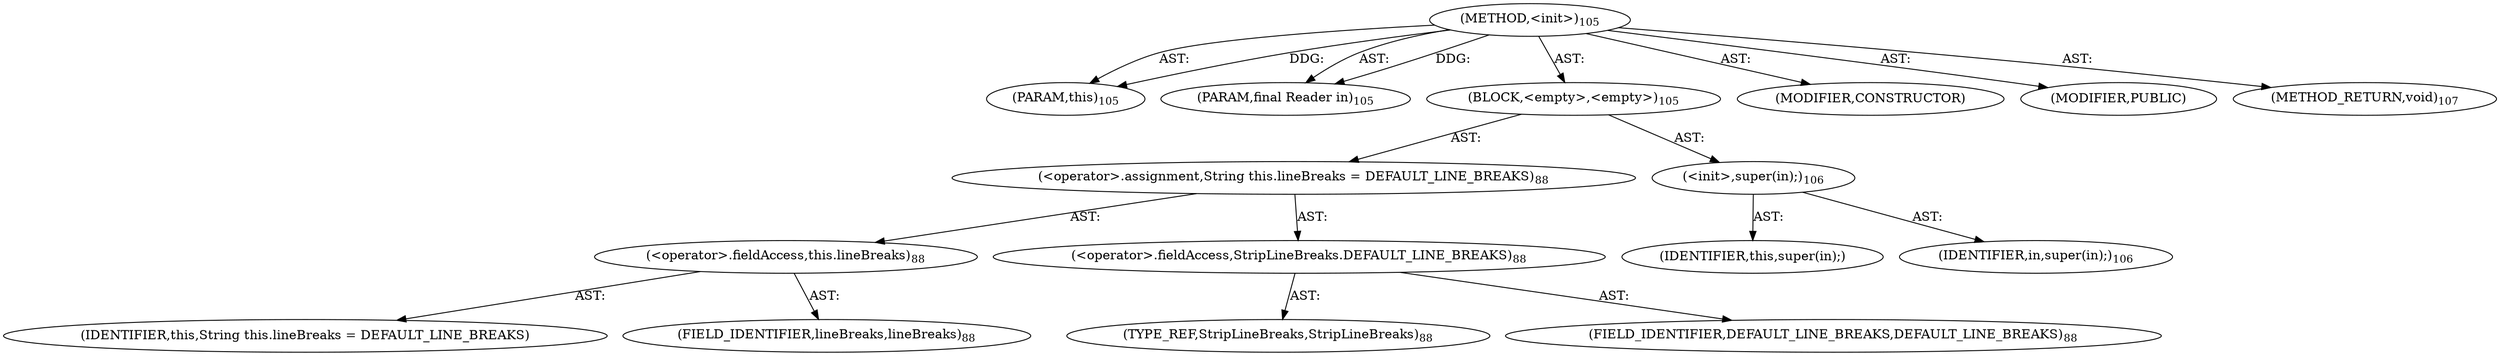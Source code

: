 digraph "&lt;init&gt;" {  
"111669149697" [label = <(METHOD,&lt;init&gt;)<SUB>105</SUB>> ]
"115964116997" [label = <(PARAM,this)<SUB>105</SUB>> ]
"115964116998" [label = <(PARAM,final Reader in)<SUB>105</SUB>> ]
"25769803777" [label = <(BLOCK,&lt;empty&gt;,&lt;empty&gt;)<SUB>105</SUB>> ]
"30064771077" [label = <(&lt;operator&gt;.assignment,String this.lineBreaks = DEFAULT_LINE_BREAKS)<SUB>88</SUB>> ]
"30064771078" [label = <(&lt;operator&gt;.fieldAccess,this.lineBreaks)<SUB>88</SUB>> ]
"68719476746" [label = <(IDENTIFIER,this,String this.lineBreaks = DEFAULT_LINE_BREAKS)> ]
"55834574850" [label = <(FIELD_IDENTIFIER,lineBreaks,lineBreaks)<SUB>88</SUB>> ]
"30064771079" [label = <(&lt;operator&gt;.fieldAccess,StripLineBreaks.DEFAULT_LINE_BREAKS)<SUB>88</SUB>> ]
"180388626433" [label = <(TYPE_REF,StripLineBreaks,StripLineBreaks)<SUB>88</SUB>> ]
"55834574851" [label = <(FIELD_IDENTIFIER,DEFAULT_LINE_BREAKS,DEFAULT_LINE_BREAKS)<SUB>88</SUB>> ]
"30064771073" [label = <(&lt;init&gt;,super(in);)<SUB>106</SUB>> ]
"68719476743" [label = <(IDENTIFIER,this,super(in);)> ]
"68719476744" [label = <(IDENTIFIER,in,super(in);)<SUB>106</SUB>> ]
"133143986183" [label = <(MODIFIER,CONSTRUCTOR)> ]
"133143986184" [label = <(MODIFIER,PUBLIC)> ]
"128849018881" [label = <(METHOD_RETURN,void)<SUB>107</SUB>> ]
  "111669149697" -> "115964116997"  [ label = "AST: "] 
  "111669149697" -> "115964116998"  [ label = "AST: "] 
  "111669149697" -> "25769803777"  [ label = "AST: "] 
  "111669149697" -> "133143986183"  [ label = "AST: "] 
  "111669149697" -> "133143986184"  [ label = "AST: "] 
  "111669149697" -> "128849018881"  [ label = "AST: "] 
  "25769803777" -> "30064771077"  [ label = "AST: "] 
  "25769803777" -> "30064771073"  [ label = "AST: "] 
  "30064771077" -> "30064771078"  [ label = "AST: "] 
  "30064771077" -> "30064771079"  [ label = "AST: "] 
  "30064771078" -> "68719476746"  [ label = "AST: "] 
  "30064771078" -> "55834574850"  [ label = "AST: "] 
  "30064771079" -> "180388626433"  [ label = "AST: "] 
  "30064771079" -> "55834574851"  [ label = "AST: "] 
  "30064771073" -> "68719476743"  [ label = "AST: "] 
  "30064771073" -> "68719476744"  [ label = "AST: "] 
  "111669149697" -> "115964116997"  [ label = "DDG: "] 
  "111669149697" -> "115964116998"  [ label = "DDG: "] 
}
